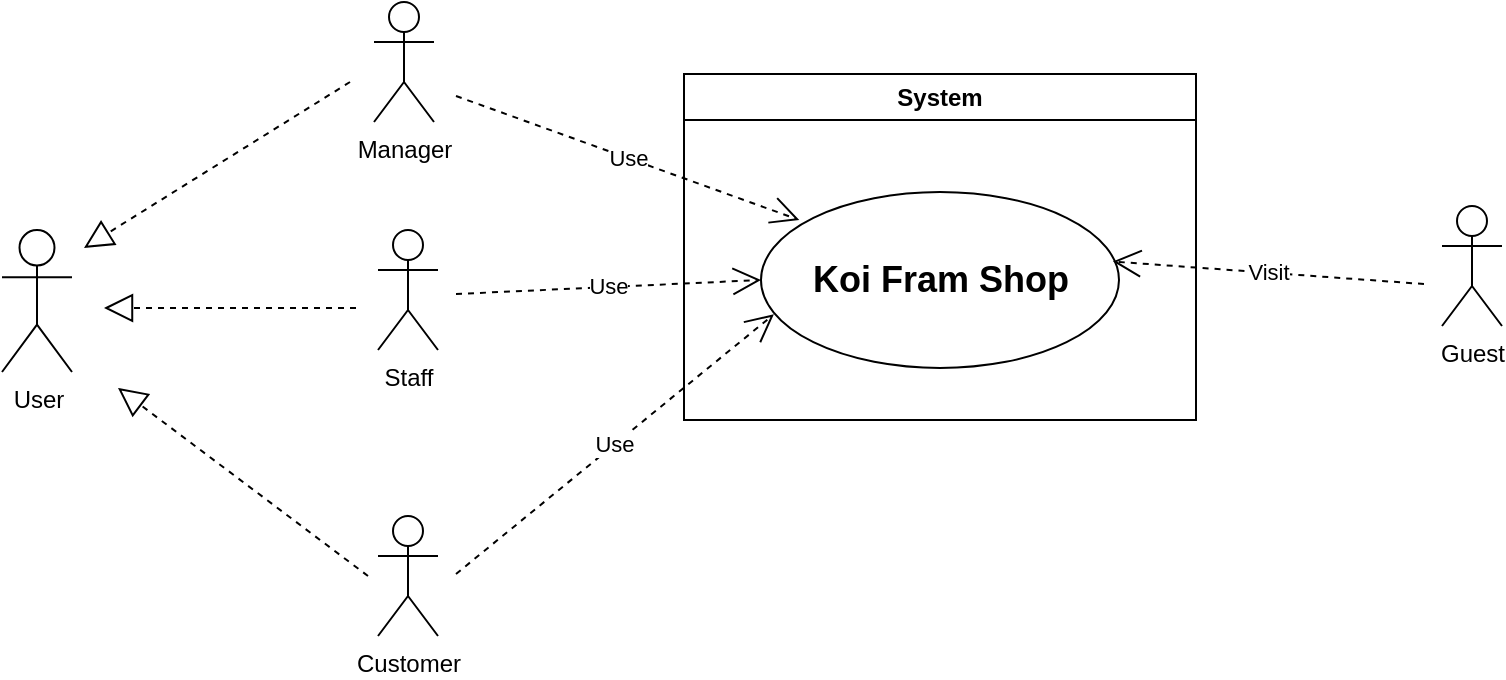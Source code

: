 <mxfile version="25.0.3">
  <diagram name="Trang-1" id="8QVaqMfVCn6Bh1Eaejip">
    <mxGraphModel grid="0" page="1" gridSize="10" guides="1" tooltips="1" connect="1" arrows="1" fold="1" pageScale="1" pageWidth="827" pageHeight="1169" math="0" shadow="0">
      <root>
        <mxCell id="0" />
        <mxCell id="1" parent="0" />
        <mxCell id="qmHPQBVpbL-yycSQukmX-1" value="System" style="swimlane;whiteSpace=wrap;html=1;fillColor=default;strokeColor=default;" vertex="1" parent="1">
          <mxGeometry x="390" y="184" width="256" height="173" as="geometry" />
        </mxCell>
        <mxCell id="qmHPQBVpbL-yycSQukmX-2" value="&lt;b&gt;&lt;font style=&quot;font-size: 18px;&quot;&gt;Koi Fram Shop&lt;/font&gt;&lt;/b&gt;" style="ellipse;whiteSpace=wrap;html=1;" vertex="1" parent="qmHPQBVpbL-yycSQukmX-1">
          <mxGeometry x="38.5" y="59" width="179" height="88" as="geometry" />
        </mxCell>
        <mxCell id="qmHPQBVpbL-yycSQukmX-5" value="Staff" style="shape=umlActor;verticalLabelPosition=bottom;verticalAlign=top;html=1;outlineConnect=0;" vertex="1" parent="1">
          <mxGeometry x="237" y="262" width="30" height="60" as="geometry" />
        </mxCell>
        <mxCell id="qmHPQBVpbL-yycSQukmX-6" value="Customer" style="shape=umlActor;verticalLabelPosition=bottom;verticalAlign=top;html=1;outlineConnect=0;" vertex="1" parent="1">
          <mxGeometry x="237" y="405" width="30" height="60" as="geometry" />
        </mxCell>
        <mxCell id="qmHPQBVpbL-yycSQukmX-7" value="Guest" style="shape=umlActor;verticalLabelPosition=bottom;verticalAlign=top;html=1;outlineConnect=0;" vertex="1" parent="1">
          <mxGeometry x="769" y="250" width="30" height="60" as="geometry" />
        </mxCell>
        <mxCell id="qmHPQBVpbL-yycSQukmX-8" value="User" style="shape=umlActor;verticalLabelPosition=bottom;verticalAlign=top;html=1;outlineConnect=0;" vertex="1" parent="1">
          <mxGeometry x="49" y="262" width="35" height="71" as="geometry" />
        </mxCell>
        <mxCell id="qmHPQBVpbL-yycSQukmX-19" value="Use" style="endArrow=open;endSize=12;dashed=1;html=1;rounded=0;entryX=0;entryY=0.5;entryDx=0;entryDy=0;" edge="1" parent="1" target="qmHPQBVpbL-yycSQukmX-2">
          <mxGeometry width="160" relative="1" as="geometry">
            <mxPoint x="276" y="294" as="sourcePoint" />
            <mxPoint x="445" y="354" as="targetPoint" />
          </mxGeometry>
        </mxCell>
        <mxCell id="qmHPQBVpbL-yycSQukmX-21" value="Use" style="endArrow=open;endSize=12;dashed=1;html=1;rounded=0;entryX=0.036;entryY=0.695;entryDx=0;entryDy=0;entryPerimeter=0;" edge="1" parent="1" target="qmHPQBVpbL-yycSQukmX-2">
          <mxGeometry width="160" relative="1" as="geometry">
            <mxPoint x="276" y="434" as="sourcePoint" />
            <mxPoint x="430.357" y="352.004" as="targetPoint" />
          </mxGeometry>
        </mxCell>
        <mxCell id="qmHPQBVpbL-yycSQukmX-23" value="" style="endArrow=block;dashed=1;endFill=0;endSize=12;html=1;rounded=0;" edge="1" parent="1">
          <mxGeometry width="160" relative="1" as="geometry">
            <mxPoint x="226" y="301" as="sourcePoint" />
            <mxPoint x="100" y="301" as="targetPoint" />
          </mxGeometry>
        </mxCell>
        <mxCell id="qmHPQBVpbL-yycSQukmX-24" value="" style="endArrow=block;dashed=1;endFill=0;endSize=12;html=1;rounded=0;" edge="1" parent="1">
          <mxGeometry width="160" relative="1" as="geometry">
            <mxPoint x="232" y="435" as="sourcePoint" />
            <mxPoint x="107" y="341" as="targetPoint" />
          </mxGeometry>
        </mxCell>
        <mxCell id="qmHPQBVpbL-yycSQukmX-27" value="Visit" style="endArrow=open;endSize=12;dashed=1;html=1;rounded=0;entryX=0.983;entryY=0.395;entryDx=0;entryDy=0;entryPerimeter=0;" edge="1" parent="1" target="qmHPQBVpbL-yycSQukmX-2">
          <mxGeometry width="160" relative="1" as="geometry">
            <mxPoint x="760" y="289" as="sourcePoint" />
            <mxPoint x="675" y="309" as="targetPoint" />
          </mxGeometry>
        </mxCell>
        <mxCell id="foCkAU-7LVMuDkpDZM8B-1" value="Manager" style="shape=umlActor;verticalLabelPosition=bottom;verticalAlign=top;html=1;" vertex="1" parent="1">
          <mxGeometry x="235" y="148" width="30" height="60" as="geometry" />
        </mxCell>
        <mxCell id="foCkAU-7LVMuDkpDZM8B-3" value="" style="endArrow=block;dashed=1;endFill=0;endSize=12;html=1;rounded=0;" edge="1" parent="1">
          <mxGeometry width="160" relative="1" as="geometry">
            <mxPoint x="223" y="188" as="sourcePoint" />
            <mxPoint x="90" y="271" as="targetPoint" />
          </mxGeometry>
        </mxCell>
        <mxCell id="foCkAU-7LVMuDkpDZM8B-4" value="Use" style="endArrow=open;endSize=12;dashed=1;html=1;rounded=0;entryX=0.107;entryY=0.159;entryDx=0;entryDy=0;entryPerimeter=0;" edge="1" parent="1" target="qmHPQBVpbL-yycSQukmX-2">
          <mxGeometry width="160" relative="1" as="geometry">
            <mxPoint x="276" y="195" as="sourcePoint" />
            <mxPoint x="467" y="115" as="targetPoint" />
          </mxGeometry>
        </mxCell>
      </root>
    </mxGraphModel>
  </diagram>
</mxfile>
